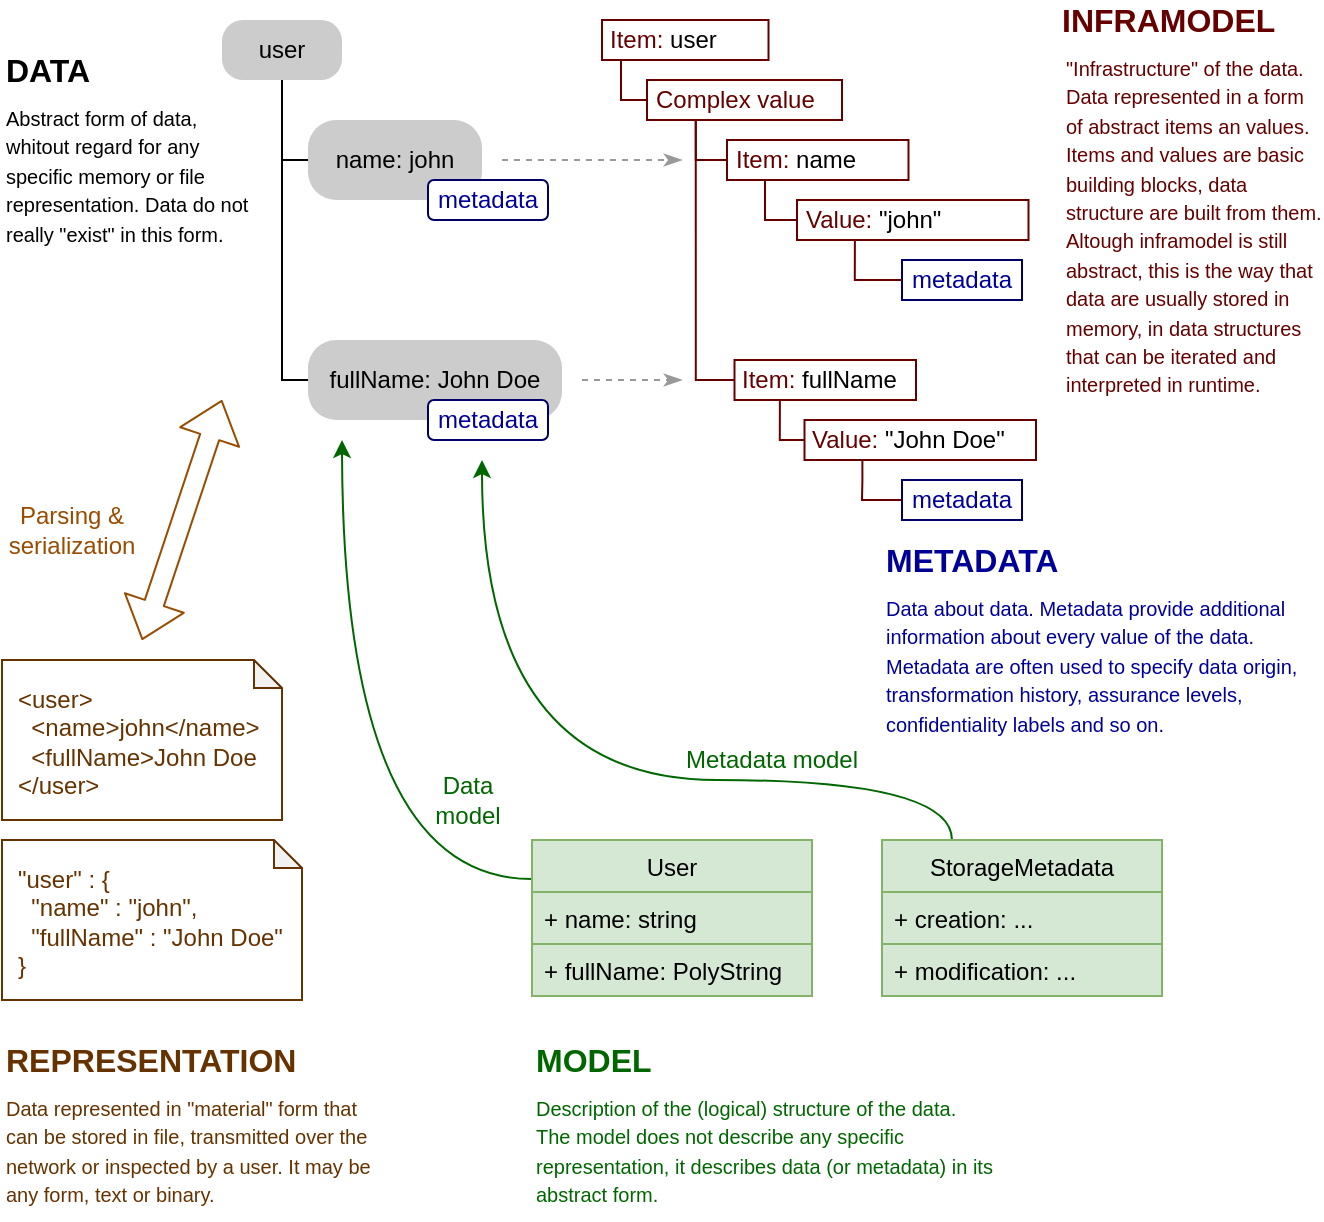 <mxfile version="13.0.3" type="device"><diagram id="mrlgF6XJohhFISeK3crl" name="Page-1"><mxGraphModel dx="947" dy="608" grid="1" gridSize="10" guides="1" tooltips="1" connect="1" arrows="1" fold="1" page="1" pageScale="1" pageWidth="850" pageHeight="1100" math="0" shadow="0"><root><mxCell id="0"/><mxCell id="1" parent="0"/><mxCell id="eUB-juZ4jeWRK1TMT9lP-4" style="edgeStyle=orthogonalEdgeStyle;rounded=0;orthogonalLoop=1;jettySize=auto;html=1;entryX=0;entryY=0.5;entryDx=0;entryDy=0;endArrow=none;endFill=0;" parent="1" target="HhmrjtQr1QM2zsLB_Be_-20" edge="1"><mxGeometry relative="1" as="geometry"><mxPoint x="180" y="80" as="sourcePoint"/><mxPoint x="193" y="120" as="targetPoint"/><Array as="points"><mxPoint x="180" y="120"/></Array></mxGeometry></mxCell><mxCell id="eUB-juZ4jeWRK1TMT9lP-6" style="edgeStyle=orthogonalEdgeStyle;rounded=0;orthogonalLoop=1;jettySize=auto;html=1;entryX=0;entryY=0.5;entryDx=0;entryDy=0;endArrow=none;endFill=0;exitX=0.5;exitY=1;exitDx=0;exitDy=0;" parent="1" source="HhmrjtQr1QM2zsLB_Be_-17" target="HhmrjtQr1QM2zsLB_Be_-22" edge="1"><mxGeometry relative="1" as="geometry"><mxPoint x="185" y="80" as="sourcePoint"/><mxPoint x="193" y="230" as="targetPoint"/><Array as="points"><mxPoint x="180" y="230"/></Array></mxGeometry></mxCell><mxCell id="eUB-juZ4jeWRK1TMT9lP-7" value="&lt;b&gt;&lt;font style=&quot;font-size: 16px&quot;&gt;DATA&lt;/font&gt;&lt;/b&gt;" style="text;html=1;strokeColor=none;fillColor=none;align=left;verticalAlign=middle;whiteSpace=wrap;rounded=0;" parent="1" vertex="1"><mxGeometry x="40" y="65" width="50" height="20" as="geometry"/></mxCell><mxCell id="eUB-juZ4jeWRK1TMT9lP-14" value="&lt;b&gt;&lt;font style=&quot;font-size: 16px&quot; color=&quot;#006600&quot;&gt;MODEL&lt;/font&gt;&lt;/b&gt;" style="text;html=1;strokeColor=none;fillColor=none;align=left;verticalAlign=middle;whiteSpace=wrap;rounded=0;" parent="1" vertex="1"><mxGeometry x="305" y="560" width="70" height="20" as="geometry"/></mxCell><mxCell id="eUB-juZ4jeWRK1TMT9lP-15" value="" style="endArrow=classic;html=1;fontColor=#006600;strokeColor=#006600;exitX=0;exitY=0.25;exitDx=0;exitDy=0;edgeStyle=orthogonalEdgeStyle;curved=1;" parent="1" source="eUB-juZ4jeWRK1TMT9lP-10" edge="1"><mxGeometry width="50" height="50" relative="1" as="geometry"><mxPoint x="303" y="370" as="sourcePoint"/><mxPoint x="210" y="260" as="targetPoint"/></mxGeometry></mxCell><mxCell id="eUB-juZ4jeWRK1TMT9lP-16" value="Data model" style="text;html=1;strokeColor=none;fillColor=none;align=center;verticalAlign=middle;whiteSpace=wrap;rounded=0;fontColor=#006600;" parent="1" vertex="1"><mxGeometry x="253" y="430" width="40" height="20" as="geometry"/></mxCell><mxCell id="eUB-juZ4jeWRK1TMT9lP-20" value="" style="endArrow=classic;html=1;fontColor=#006600;strokeColor=#006600;exitX=0.25;exitY=0;exitDx=0;exitDy=0;edgeStyle=orthogonalEdgeStyle;curved=1;" parent="1" source="eUB-juZ4jeWRK1TMT9lP-17" edge="1"><mxGeometry width="50" height="50" relative="1" as="geometry"><mxPoint x="263" y="379.5" as="sourcePoint"/><mxPoint x="280" y="270" as="targetPoint"/><Array as="points"><mxPoint x="515" y="430"/><mxPoint x="280" y="430"/></Array></mxGeometry></mxCell><mxCell id="eUB-juZ4jeWRK1TMT9lP-21" value="Metadata model" style="text;html=1;strokeColor=none;fillColor=none;align=center;verticalAlign=middle;whiteSpace=wrap;rounded=0;fontColor=#006600;" parent="1" vertex="1"><mxGeometry x="380" y="410" width="90" height="20" as="geometry"/></mxCell><mxCell id="eUB-juZ4jeWRK1TMT9lP-22" value="" style="endArrow=classic;html=1;strokeColor=#994C00;fontColor=#006600;shape=flexArrow;startArrow=block;" parent="1" edge="1"><mxGeometry width="50" height="50" relative="1" as="geometry"><mxPoint x="150" y="240" as="sourcePoint"/><mxPoint x="110" y="360" as="targetPoint"/></mxGeometry></mxCell><mxCell id="eUB-juZ4jeWRK1TMT9lP-23" value="&amp;lt;user&amp;gt;&lt;br&gt;&amp;nbsp; &amp;lt;name&amp;gt;john&amp;lt;/name&amp;gt;&lt;br&gt;&amp;nbsp; &amp;lt;fullName&amp;gt;John Doe&lt;br&gt;&amp;lt;/user&amp;gt;" style="shape=note;whiteSpace=wrap;html=1;backgroundOutline=1;darkOpacity=0.05;strokeColor=#663300;fontColor=#663300;align=left;spacingLeft=4;spacingBottom=4;spacingRight=4;spacing=4;spacingTop=4;horizontal=1;verticalAlign=top;size=14;" parent="1" vertex="1"><mxGeometry x="40" y="370" width="140" height="80" as="geometry"/></mxCell><mxCell id="eUB-juZ4jeWRK1TMT9lP-24" value="&lt;b&gt;&lt;font style=&quot;font-size: 16px&quot; color=&quot;#663300&quot;&gt;REPRESENTATION&lt;/font&gt;&lt;/b&gt;" style="text;html=1;strokeColor=none;fillColor=none;align=left;verticalAlign=middle;whiteSpace=wrap;rounded=0;" parent="1" vertex="1"><mxGeometry x="40" y="560" width="160" height="20" as="geometry"/></mxCell><mxCell id="eUB-juZ4jeWRK1TMT9lP-25" value="Item: &lt;font color=&quot;#000000&quot;&gt;user&lt;/font&gt;" style="rounded=0;whiteSpace=wrap;html=1;strokeColor=#660000;fontColor=#660000;align=left;spacingLeft=2;" parent="1" vertex="1"><mxGeometry x="340" y="50" width="83.25" height="20" as="geometry"/></mxCell><mxCell id="eUB-juZ4jeWRK1TMT9lP-26" value="Complex value" style="rounded=0;whiteSpace=wrap;html=1;strokeColor=#660000;fontColor=#660000;align=left;spacingLeft=2;" parent="1" vertex="1"><mxGeometry x="362.5" y="80" width="97.5" height="20" as="geometry"/></mxCell><mxCell id="eUB-juZ4jeWRK1TMT9lP-27" style="edgeStyle=orthogonalEdgeStyle;rounded=0;orthogonalLoop=1;jettySize=auto;html=1;entryX=0;entryY=0.5;entryDx=0;entryDy=0;endArrow=none;endFill=0;fontColor=#660000;strokeColor=#660000;spacingLeft=2;" parent="1" target="eUB-juZ4jeWRK1TMT9lP-26" edge="1"><mxGeometry relative="1" as="geometry"><mxPoint x="349.5" y="80" as="sourcePoint"/><mxPoint x="212.5" y="120" as="targetPoint"/><Array as="points"><mxPoint x="349.5" y="70"/><mxPoint x="349.5" y="90"/></Array></mxGeometry></mxCell><mxCell id="eUB-juZ4jeWRK1TMT9lP-28" value="Item: &lt;font color=&quot;#000000&quot;&gt;name&lt;/font&gt;" style="rounded=0;whiteSpace=wrap;html=1;strokeColor=#660000;fontColor=#660000;align=left;spacingLeft=2;" parent="1" vertex="1"><mxGeometry x="402.5" y="110" width="90.75" height="20" as="geometry"/></mxCell><mxCell id="eUB-juZ4jeWRK1TMT9lP-29" style="edgeStyle=orthogonalEdgeStyle;rounded=0;orthogonalLoop=1;jettySize=auto;html=1;entryX=0;entryY=0.5;entryDx=0;entryDy=0;endArrow=none;endFill=0;fontColor=#660000;strokeColor=#660000;exitX=0.25;exitY=1;exitDx=0;exitDy=0;spacingLeft=2;" parent="1" source="eUB-juZ4jeWRK1TMT9lP-26" target="eUB-juZ4jeWRK1TMT9lP-28" edge="1"><mxGeometry relative="1" as="geometry"><mxPoint x="359.5" y="90" as="sourcePoint"/><mxPoint x="372.5" y="100" as="targetPoint"/><Array as="points"><mxPoint x="387" y="120"/></Array></mxGeometry></mxCell><mxCell id="eUB-juZ4jeWRK1TMT9lP-30" value="Value: &lt;font color=&quot;#000000&quot;&gt;&quot;john&quot;&lt;/font&gt;" style="rounded=0;whiteSpace=wrap;html=1;strokeColor=#660000;fontColor=#660000;align=left;spacingLeft=2;" parent="1" vertex="1"><mxGeometry x="437.5" y="140" width="115.75" height="20" as="geometry"/></mxCell><mxCell id="eUB-juZ4jeWRK1TMT9lP-31" style="edgeStyle=orthogonalEdgeStyle;rounded=0;orthogonalLoop=1;jettySize=auto;html=1;entryX=0;entryY=0.5;entryDx=0;entryDy=0;endArrow=none;endFill=0;fontColor=#660000;strokeColor=#660000;exitX=0.25;exitY=1;exitDx=0;exitDy=0;spacingLeft=2;" parent="1" source="eUB-juZ4jeWRK1TMT9lP-28" target="eUB-juZ4jeWRK1TMT9lP-30" edge="1"><mxGeometry relative="1" as="geometry"><mxPoint x="391.5" y="170" as="sourcePoint"/><mxPoint x="412.5" y="130" as="targetPoint"/><Array as="points"><mxPoint x="421.5" y="150"/></Array></mxGeometry></mxCell><mxCell id="eUB-juZ4jeWRK1TMT9lP-32" value="Item: &lt;font color=&quot;#000000&quot;&gt;fullName&lt;/font&gt;" style="rounded=0;whiteSpace=wrap;html=1;strokeColor=#660000;fontColor=#660000;align=left;spacingLeft=2;" parent="1" vertex="1"><mxGeometry x="406.25" y="220" width="90.75" height="20" as="geometry"/></mxCell><mxCell id="eUB-juZ4jeWRK1TMT9lP-33" style="edgeStyle=orthogonalEdgeStyle;rounded=0;orthogonalLoop=1;jettySize=auto;html=1;entryX=0;entryY=0.5;entryDx=0;entryDy=0;endArrow=none;endFill=0;fontColor=#660000;strokeColor=#660000;exitX=0.25;exitY=1;exitDx=0;exitDy=0;spacingLeft=2;" parent="1" source="eUB-juZ4jeWRK1TMT9lP-26" target="eUB-juZ4jeWRK1TMT9lP-32" edge="1"><mxGeometry relative="1" as="geometry"><mxPoint x="383.25" y="100" as="sourcePoint"/><mxPoint x="412.5" y="130" as="targetPoint"/><Array as="points"><mxPoint x="387" y="230"/></Array></mxGeometry></mxCell><mxCell id="eUB-juZ4jeWRK1TMT9lP-34" value="Value: &lt;font color=&quot;#000000&quot;&gt;&quot;John Doe&quot;&lt;/font&gt;" style="rounded=0;whiteSpace=wrap;html=1;strokeColor=#660000;fontColor=#660000;align=left;spacingLeft=2;" parent="1" vertex="1"><mxGeometry x="441.25" y="250" width="115.75" height="20" as="geometry"/></mxCell><mxCell id="eUB-juZ4jeWRK1TMT9lP-35" style="edgeStyle=orthogonalEdgeStyle;rounded=0;orthogonalLoop=1;jettySize=auto;html=1;entryX=0;entryY=0.5;entryDx=0;entryDy=0;endArrow=none;endFill=0;fontColor=#660000;strokeColor=#660000;exitX=0.25;exitY=1;exitDx=0;exitDy=0;spacingLeft=2;" parent="1" source="eUB-juZ4jeWRK1TMT9lP-32" target="eUB-juZ4jeWRK1TMT9lP-34" edge="1"><mxGeometry relative="1" as="geometry"><mxPoint x="438.938" y="180" as="sourcePoint"/><mxPoint x="451.25" y="200" as="targetPoint"/><Array as="points"><mxPoint x="429" y="260"/></Array></mxGeometry></mxCell><mxCell id="eUB-juZ4jeWRK1TMT9lP-36" value="metadata" style="rounded=0;whiteSpace=wrap;html=1;align=center;fontColor=#000099;strokeColor=#000066;" parent="1" vertex="1"><mxGeometry x="490" y="170" width="60" height="20" as="geometry"/></mxCell><mxCell id="eUB-juZ4jeWRK1TMT9lP-37" style="edgeStyle=orthogonalEdgeStyle;rounded=0;orthogonalLoop=1;jettySize=auto;html=1;entryX=0;entryY=0.5;entryDx=0;entryDy=0;endArrow=none;endFill=0;fontColor=#660000;strokeColor=#660000;spacingLeft=2;exitX=0.25;exitY=1;exitDx=0;exitDy=0;" parent="1" source="eUB-juZ4jeWRK1TMT9lP-30" target="eUB-juZ4jeWRK1TMT9lP-36" edge="1"><mxGeometry relative="1" as="geometry"><mxPoint x="430" y="180" as="sourcePoint"/><mxPoint x="447.5" y="160" as="targetPoint"/><Array as="points"><mxPoint x="466" y="180"/></Array></mxGeometry></mxCell><mxCell id="eUB-juZ4jeWRK1TMT9lP-38" value="metadata" style="rounded=0;whiteSpace=wrap;html=1;align=center;fontColor=#000099;strokeColor=#000066;" parent="1" vertex="1"><mxGeometry x="490" y="280" width="60" height="20" as="geometry"/></mxCell><mxCell id="eUB-juZ4jeWRK1TMT9lP-39" style="edgeStyle=orthogonalEdgeStyle;rounded=0;orthogonalLoop=1;jettySize=auto;html=1;entryX=0;entryY=0.5;entryDx=0;entryDy=0;endArrow=none;endFill=0;fontColor=#660000;strokeColor=#660000;spacingLeft=2;exitX=0.25;exitY=1;exitDx=0;exitDy=0;" parent="1" source="eUB-juZ4jeWRK1TMT9lP-34" target="eUB-juZ4jeWRK1TMT9lP-38" edge="1"><mxGeometry relative="1" as="geometry"><mxPoint x="430" y="280" as="sourcePoint"/><mxPoint x="455.63" y="290" as="targetPoint"/><Array as="points"><mxPoint x="470" y="280"/><mxPoint x="470" y="280"/><mxPoint x="470" y="290"/></Array></mxGeometry></mxCell><mxCell id="eUB-juZ4jeWRK1TMT9lP-40" value="&lt;b&gt;&lt;font style=&quot;font-size: 16px&quot;&gt;INFRAMODEL&lt;br&gt;&lt;/font&gt;&lt;/b&gt;" style="text;html=1;strokeColor=none;fillColor=none;align=left;verticalAlign=middle;whiteSpace=wrap;rounded=0;fontColor=#660000;" parent="1" vertex="1"><mxGeometry x="567.69" y="40" width="124.62" height="20" as="geometry"/></mxCell><mxCell id="eUB-juZ4jeWRK1TMT9lP-41" value="" style="endArrow=classicThin;html=1;strokeColor=#999999;fontColor=#660000;dashed=1;endFill=1;" parent="1" edge="1"><mxGeometry width="50" height="50" relative="1" as="geometry"><mxPoint x="290" y="120" as="sourcePoint"/><mxPoint x="380" y="120" as="targetPoint"/></mxGeometry></mxCell><mxCell id="eUB-juZ4jeWRK1TMT9lP-42" value="" style="endArrow=classicThin;html=1;strokeColor=#999999;fontColor=#660000;dashed=1;endFill=1;" parent="1" edge="1"><mxGeometry width="50" height="50" relative="1" as="geometry"><mxPoint x="330" y="230" as="sourcePoint"/><mxPoint x="380" y="230" as="targetPoint"/></mxGeometry></mxCell><mxCell id="HhmrjtQr1QM2zsLB_Be_-4" value="Parsing &amp;amp; serialization" style="text;html=1;strokeColor=none;fillColor=none;align=center;verticalAlign=middle;whiteSpace=wrap;rounded=0;fontColor=#994C00;" vertex="1" parent="1"><mxGeometry x="40" y="290" width="70" height="30" as="geometry"/></mxCell><mxCell id="HhmrjtQr1QM2zsLB_Be_-8" value="&lt;font style=&quot;font-size: 10px&quot;&gt;Abstract form of data,&lt;br&gt;whitout regard for any specific memory or file representation. Data do not really &quot;exist&quot; in this form.&lt;/font&gt;" style="text;html=1;strokeColor=none;fillColor=none;align=left;verticalAlign=top;whiteSpace=wrap;rounded=0;fontColor=#000000;" vertex="1" parent="1"><mxGeometry x="40" y="85" width="130" height="90" as="geometry"/></mxCell><mxCell id="HhmrjtQr1QM2zsLB_Be_-9" value="&lt;font color=&quot;#660000&quot;&gt;&lt;span style=&quot;font-size: 10px&quot;&gt;&quot;Infrastructure&quot; of the data. Data represented in a form of abstract items an values. &lt;br&gt;Items and values are basic building blocks, data structure are built from them.&lt;br&gt;Altough inframodel is still abstract, this is the way that data are usually stored in memory, in data structures that can be iterated and interpreted in runtime.&lt;/span&gt;&lt;/font&gt;" style="text;html=1;strokeColor=none;fillColor=none;align=left;verticalAlign=top;whiteSpace=wrap;rounded=0;fontColor=#000000;" vertex="1" parent="1"><mxGeometry x="570" y="60" width="130" height="220" as="geometry"/></mxCell><mxCell id="HhmrjtQr1QM2zsLB_Be_-10" value="&lt;span style=&quot;font-size: 10px&quot;&gt;Data represented in &quot;material&quot; form that can be stored in file, transmitted over the network or inspected by a user. It may be any form, text or binary.&lt;/span&gt;" style="text;html=1;strokeColor=none;fillColor=none;align=left;verticalAlign=top;whiteSpace=wrap;rounded=0;fontColor=#663300;" vertex="1" parent="1"><mxGeometry x="40" y="580" width="190" height="70" as="geometry"/></mxCell><mxCell id="HhmrjtQr1QM2zsLB_Be_-11" value="&quot;user&quot; : {&lt;br&gt;&amp;nbsp; &quot;name&quot; : &quot;john&quot;,&lt;br&gt;&amp;nbsp; &quot;fullName&quot; : &quot;John Doe&quot;&lt;br&gt;}" style="shape=note;whiteSpace=wrap;html=1;backgroundOutline=1;darkOpacity=0.05;strokeColor=#663300;fontColor=#663300;align=left;spacingLeft=4;spacingBottom=4;spacingRight=4;spacing=4;spacingTop=4;horizontal=1;verticalAlign=top;size=14;" vertex="1" parent="1"><mxGeometry x="40" y="460" width="150" height="80" as="geometry"/></mxCell><mxCell id="HhmrjtQr1QM2zsLB_Be_-12" value="&lt;span style=&quot;font-size: 10px&quot;&gt;Description of the (logical) structure of the data.&lt;br&gt;The model does not describe any specific representation, it describes data (or metadata) in its abstract form.&lt;br&gt;&lt;/span&gt;" style="text;html=1;strokeColor=none;fillColor=none;align=left;verticalAlign=top;whiteSpace=wrap;rounded=0;fontColor=#006600;" vertex="1" parent="1"><mxGeometry x="305" y="580" width="247.5" height="70" as="geometry"/></mxCell><mxCell id="HhmrjtQr1QM2zsLB_Be_-14" value="&lt;b&gt;&lt;font style=&quot;font-size: 16px&quot; color=&quot;#000099&quot;&gt;METADATA&lt;/font&gt;&lt;/b&gt;" style="text;html=1;strokeColor=none;fillColor=none;align=left;verticalAlign=middle;whiteSpace=wrap;rounded=0;" vertex="1" parent="1"><mxGeometry x="480" y="310" width="100" height="20" as="geometry"/></mxCell><mxCell id="HhmrjtQr1QM2zsLB_Be_-15" value="&lt;span style=&quot;font-size: 10px&quot;&gt;&lt;font color=&quot;#000099&quot;&gt;Data about data. Metadata provide additional information about every value of the data. Metadata are often used to specify data origin, transformation history, assurance levels, confidentiality labels and so on.&lt;/font&gt;&lt;br&gt;&lt;/span&gt;" style="text;html=1;strokeColor=none;fillColor=none;align=left;verticalAlign=top;whiteSpace=wrap;rounded=0;fontColor=#006600;" vertex="1" parent="1"><mxGeometry x="480" y="330" width="220" height="80" as="geometry"/></mxCell><mxCell id="HhmrjtQr1QM2zsLB_Be_-17" value="&lt;font color=&quot;#000000&quot;&gt;user&lt;/font&gt;" style="rounded=1;whiteSpace=wrap;html=1;strokeColor=none;fillColor=#CCCCCC;fontColor=#006600;align=center;arcSize=35;" vertex="1" parent="1"><mxGeometry x="150" y="50" width="60" height="30" as="geometry"/></mxCell><mxCell id="HhmrjtQr1QM2zsLB_Be_-20" value="&lt;span style=&quot;text-align: left&quot;&gt;&lt;font color=&quot;#000000&quot;&gt;name: john&lt;/font&gt;&lt;/span&gt;" style="rounded=1;whiteSpace=wrap;html=1;strokeColor=none;fillColor=#CCCCCC;fontColor=#006600;align=center;arcSize=35;verticalAlign=middle;" vertex="1" parent="1"><mxGeometry x="193" y="100" width="87" height="40" as="geometry"/></mxCell><mxCell id="eUB-juZ4jeWRK1TMT9lP-8" value="metadata" style="rounded=1;whiteSpace=wrap;html=1;align=center;fontColor=#000099;strokeColor=#000066;" parent="1" vertex="1"><mxGeometry x="253" y="130" width="60" height="20" as="geometry"/></mxCell><mxCell id="HhmrjtQr1QM2zsLB_Be_-22" value="&lt;span style=&quot;text-align: left&quot;&gt;&lt;font color=&quot;#000000&quot;&gt;fullName: John Doe&lt;/font&gt;&lt;/span&gt;" style="rounded=1;whiteSpace=wrap;html=1;strokeColor=none;fillColor=#CCCCCC;fontColor=#006600;align=center;arcSize=35;verticalAlign=middle;" vertex="1" parent="1"><mxGeometry x="193" y="210" width="127" height="40" as="geometry"/></mxCell><mxCell id="eUB-juZ4jeWRK1TMT9lP-9" value="metadata" style="rounded=1;whiteSpace=wrap;html=1;align=center;fontColor=#000099;strokeColor=#000066;" parent="1" vertex="1"><mxGeometry x="253" y="240" width="60" height="20" as="geometry"/></mxCell><mxCell id="eUB-juZ4jeWRK1TMT9lP-10" value="User" style="swimlane;fontStyle=0;childLayout=stackLayout;horizontal=1;startSize=26;fillColor=#d5e8d4;horizontalStack=0;resizeParent=1;resizeParentMax=0;resizeLast=0;collapsible=1;marginBottom=0;strokeColor=#82b366;align=center;" parent="1" vertex="1"><mxGeometry x="305" y="460" width="140" height="78" as="geometry"/></mxCell><mxCell id="eUB-juZ4jeWRK1TMT9lP-11" value="+ name: string" style="text;strokeColor=#82b366;fillColor=#d5e8d4;align=left;verticalAlign=top;spacingLeft=4;spacingRight=4;overflow=hidden;rotatable=0;points=[[0,0.5],[1,0.5]];portConstraint=eastwest;" parent="eUB-juZ4jeWRK1TMT9lP-10" vertex="1"><mxGeometry y="26" width="140" height="26" as="geometry"/></mxCell><mxCell id="eUB-juZ4jeWRK1TMT9lP-12" value="+ fullName: PolyString" style="text;strokeColor=#82b366;fillColor=#d5e8d4;align=left;verticalAlign=top;spacingLeft=4;spacingRight=4;overflow=hidden;rotatable=0;points=[[0,0.5],[1,0.5]];portConstraint=eastwest;" parent="eUB-juZ4jeWRK1TMT9lP-10" vertex="1"><mxGeometry y="52" width="140" height="26" as="geometry"/></mxCell><mxCell id="eUB-juZ4jeWRK1TMT9lP-17" value="StorageMetadata" style="swimlane;fontStyle=0;childLayout=stackLayout;horizontal=1;startSize=26;fillColor=#d5e8d4;horizontalStack=0;resizeParent=1;resizeParentMax=0;resizeLast=0;collapsible=1;marginBottom=0;strokeColor=#82b366;align=center;" parent="1" vertex="1"><mxGeometry x="480" y="460" width="140" height="78" as="geometry"/></mxCell><mxCell id="eUB-juZ4jeWRK1TMT9lP-18" value="+ creation: ..." style="text;strokeColor=#82b366;fillColor=#d5e8d4;align=left;verticalAlign=top;spacingLeft=4;spacingRight=4;overflow=hidden;rotatable=0;points=[[0,0.5],[1,0.5]];portConstraint=eastwest;" parent="eUB-juZ4jeWRK1TMT9lP-17" vertex="1"><mxGeometry y="26" width="140" height="26" as="geometry"/></mxCell><mxCell id="eUB-juZ4jeWRK1TMT9lP-19" value="+ modification: ..." style="text;strokeColor=#82b366;fillColor=#d5e8d4;align=left;verticalAlign=top;spacingLeft=4;spacingRight=4;overflow=hidden;rotatable=0;points=[[0,0.5],[1,0.5]];portConstraint=eastwest;" parent="eUB-juZ4jeWRK1TMT9lP-17" vertex="1"><mxGeometry y="52" width="140" height="26" as="geometry"/></mxCell></root></mxGraphModel></diagram></mxfile>